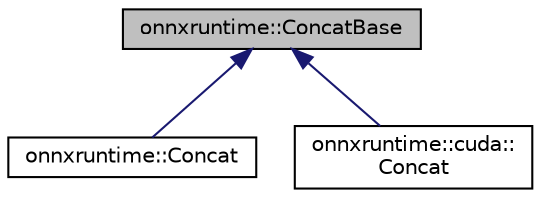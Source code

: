digraph "onnxruntime::ConcatBase"
{
  edge [fontname="Helvetica",fontsize="10",labelfontname="Helvetica",labelfontsize="10"];
  node [fontname="Helvetica",fontsize="10",shape=record];
  Node0 [label="onnxruntime::ConcatBase",height=0.2,width=0.4,color="black", fillcolor="grey75", style="filled", fontcolor="black"];
  Node0 -> Node1 [dir="back",color="midnightblue",fontsize="10",style="solid",fontname="Helvetica"];
  Node1 [label="onnxruntime::Concat",height=0.2,width=0.4,color="black", fillcolor="white", style="filled",URL="$classonnxruntime_1_1Concat.html"];
  Node0 -> Node2 [dir="back",color="midnightblue",fontsize="10",style="solid",fontname="Helvetica"];
  Node2 [label="onnxruntime::cuda::\lConcat",height=0.2,width=0.4,color="black", fillcolor="white", style="filled",URL="$classonnxruntime_1_1cuda_1_1Concat.html"];
}
